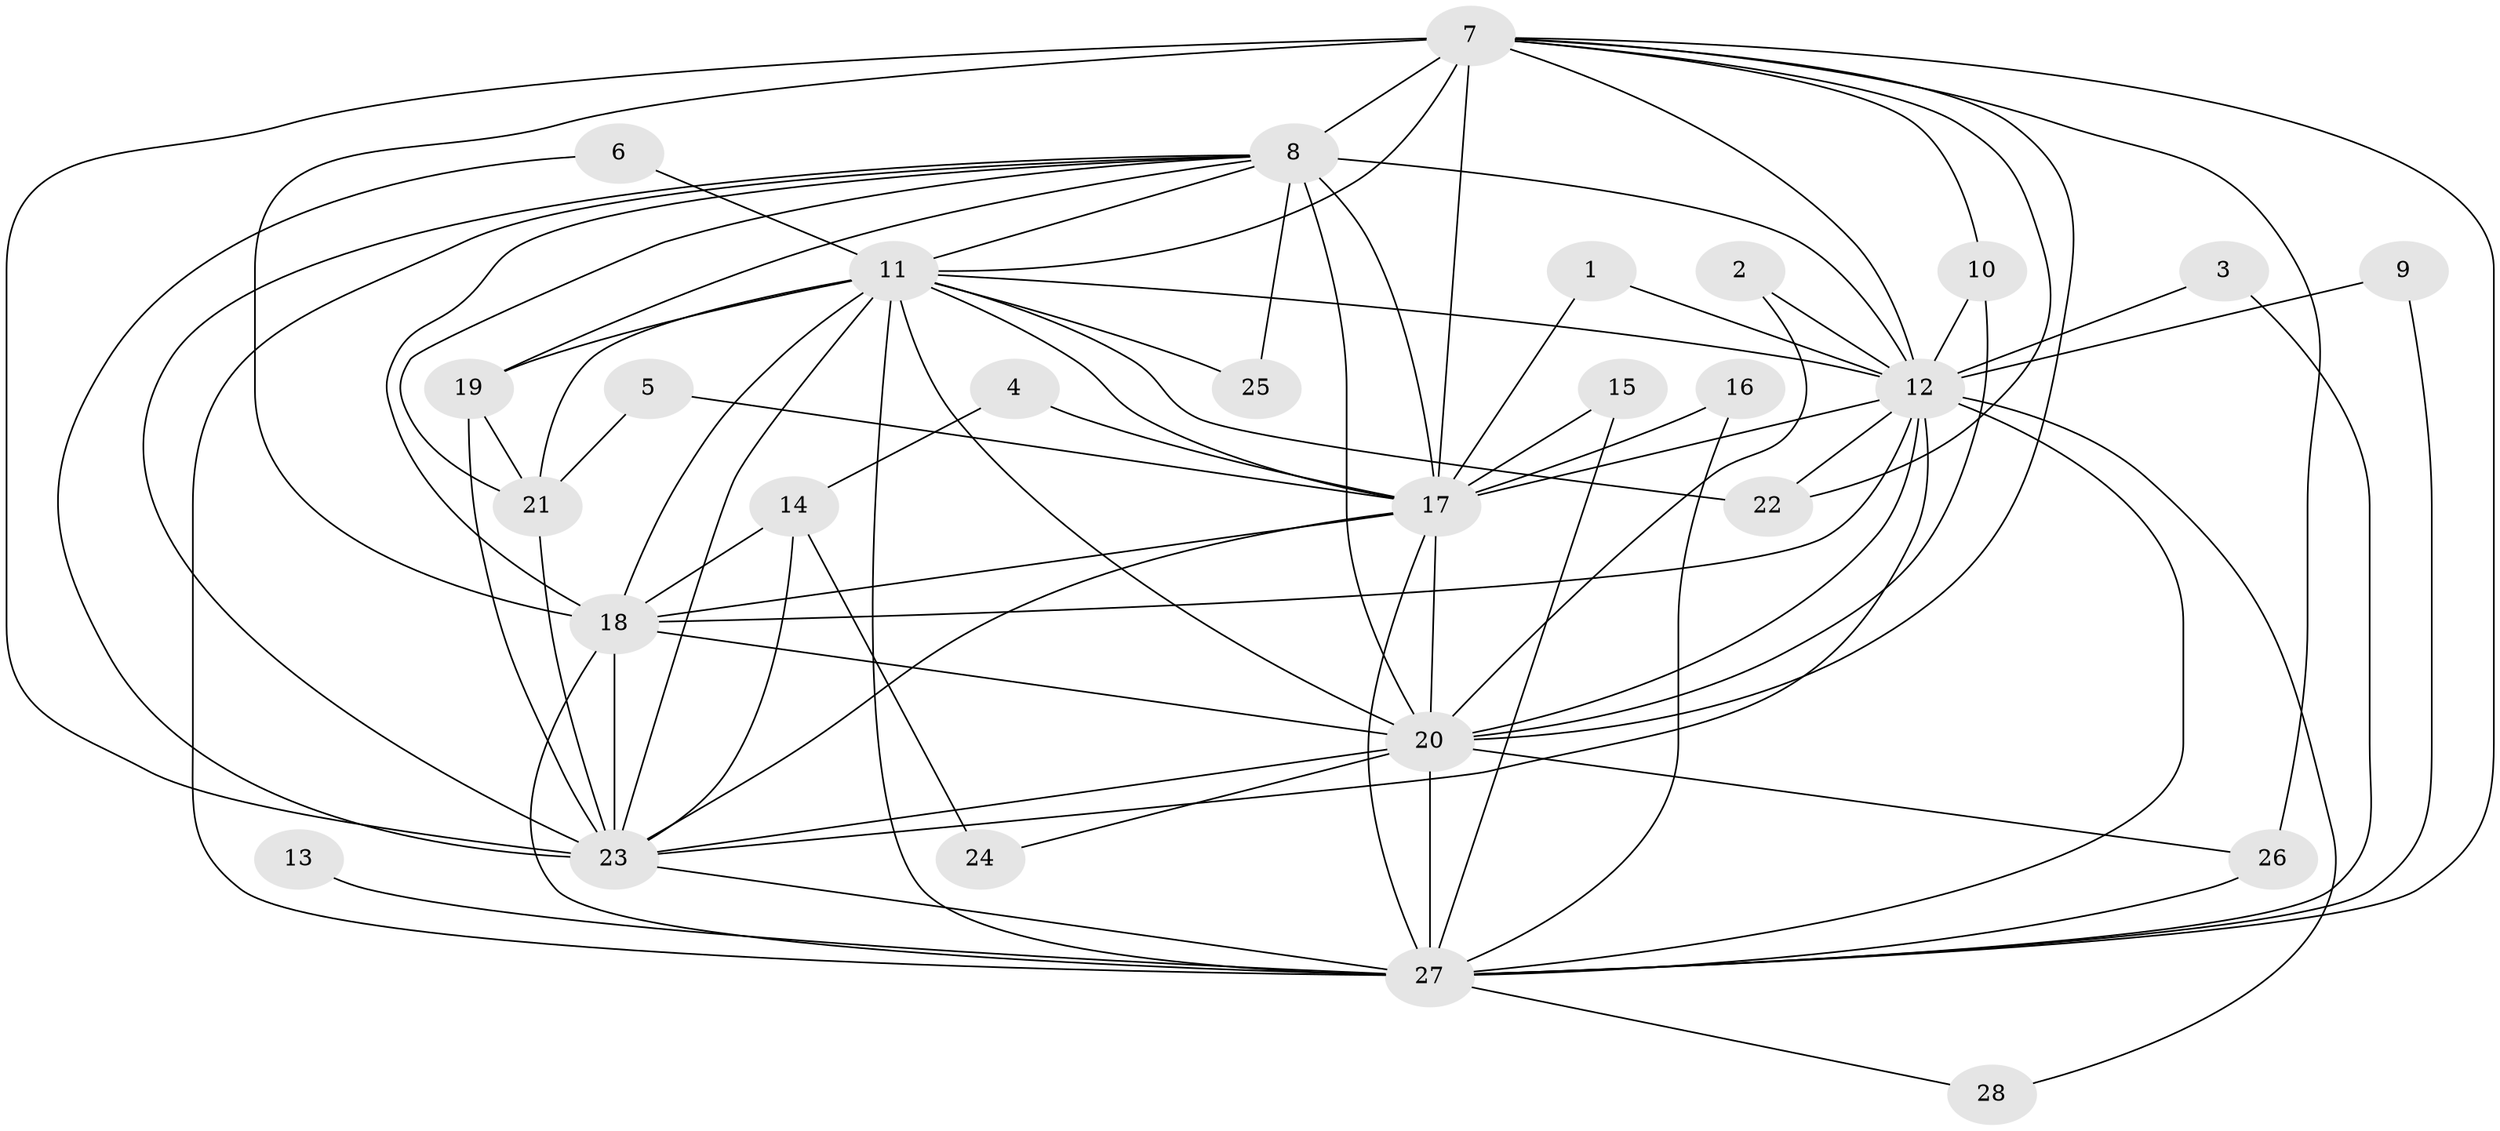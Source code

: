 // original degree distribution, {12: 0.017857142857142856, 18: 0.05357142857142857, 16: 0.017857142857142856, 13: 0.017857142857142856, 11: 0.017857142857142856, 14: 0.017857142857142856, 17: 0.017857142857142856, 20: 0.017857142857142856, 5: 0.03571428571428571, 2: 0.5892857142857143, 7: 0.017857142857142856, 4: 0.017857142857142856, 6: 0.017857142857142856, 3: 0.14285714285714285}
// Generated by graph-tools (version 1.1) at 2025/25/03/09/25 03:25:42]
// undirected, 28 vertices, 79 edges
graph export_dot {
graph [start="1"]
  node [color=gray90,style=filled];
  1;
  2;
  3;
  4;
  5;
  6;
  7;
  8;
  9;
  10;
  11;
  12;
  13;
  14;
  15;
  16;
  17;
  18;
  19;
  20;
  21;
  22;
  23;
  24;
  25;
  26;
  27;
  28;
  1 -- 12 [weight=1.0];
  1 -- 17 [weight=1.0];
  2 -- 12 [weight=1.0];
  2 -- 20 [weight=1.0];
  3 -- 12 [weight=1.0];
  3 -- 27 [weight=1.0];
  4 -- 14 [weight=1.0];
  4 -- 17 [weight=1.0];
  5 -- 17 [weight=1.0];
  5 -- 21 [weight=1.0];
  6 -- 11 [weight=1.0];
  6 -- 23 [weight=1.0];
  7 -- 8 [weight=2.0];
  7 -- 10 [weight=1.0];
  7 -- 11 [weight=2.0];
  7 -- 12 [weight=2.0];
  7 -- 17 [weight=3.0];
  7 -- 18 [weight=4.0];
  7 -- 20 [weight=3.0];
  7 -- 22 [weight=2.0];
  7 -- 23 [weight=3.0];
  7 -- 26 [weight=1.0];
  7 -- 27 [weight=2.0];
  8 -- 11 [weight=1.0];
  8 -- 12 [weight=3.0];
  8 -- 17 [weight=1.0];
  8 -- 18 [weight=1.0];
  8 -- 19 [weight=1.0];
  8 -- 20 [weight=2.0];
  8 -- 21 [weight=1.0];
  8 -- 23 [weight=1.0];
  8 -- 25 [weight=1.0];
  8 -- 27 [weight=2.0];
  9 -- 12 [weight=1.0];
  9 -- 27 [weight=1.0];
  10 -- 12 [weight=1.0];
  10 -- 20 [weight=1.0];
  11 -- 12 [weight=1.0];
  11 -- 17 [weight=1.0];
  11 -- 18 [weight=1.0];
  11 -- 19 [weight=1.0];
  11 -- 20 [weight=2.0];
  11 -- 21 [weight=1.0];
  11 -- 22 [weight=1.0];
  11 -- 23 [weight=2.0];
  11 -- 25 [weight=1.0];
  11 -- 27 [weight=3.0];
  12 -- 17 [weight=1.0];
  12 -- 18 [weight=1.0];
  12 -- 20 [weight=1.0];
  12 -- 22 [weight=1.0];
  12 -- 23 [weight=1.0];
  12 -- 27 [weight=1.0];
  12 -- 28 [weight=1.0];
  13 -- 27 [weight=1.0];
  14 -- 18 [weight=1.0];
  14 -- 23 [weight=1.0];
  14 -- 24 [weight=1.0];
  15 -- 17 [weight=1.0];
  15 -- 27 [weight=1.0];
  16 -- 17 [weight=1.0];
  16 -- 27 [weight=1.0];
  17 -- 18 [weight=2.0];
  17 -- 20 [weight=1.0];
  17 -- 23 [weight=2.0];
  17 -- 27 [weight=1.0];
  18 -- 20 [weight=1.0];
  18 -- 23 [weight=1.0];
  18 -- 27 [weight=1.0];
  19 -- 21 [weight=1.0];
  19 -- 23 [weight=1.0];
  20 -- 23 [weight=1.0];
  20 -- 24 [weight=1.0];
  20 -- 26 [weight=1.0];
  20 -- 27 [weight=2.0];
  21 -- 23 [weight=2.0];
  23 -- 27 [weight=1.0];
  26 -- 27 [weight=1.0];
  27 -- 28 [weight=1.0];
}
